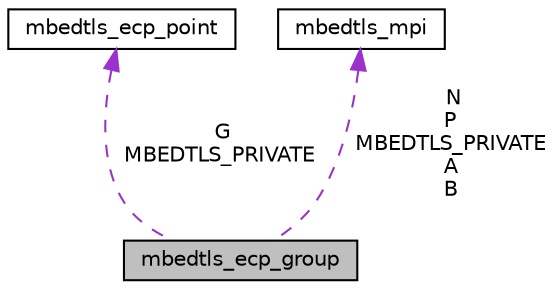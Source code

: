 digraph "mbedtls_ecp_group"
{
 // LATEX_PDF_SIZE
  edge [fontname="Helvetica",fontsize="10",labelfontname="Helvetica",labelfontsize="10"];
  node [fontname="Helvetica",fontsize="10",shape=record];
  Node1 [label="mbedtls_ecp_group",height=0.2,width=0.4,color="black", fillcolor="grey75", style="filled", fontcolor="black",tooltip="The ECP group structure."];
  Node2 -> Node1 [dir="back",color="darkorchid3",fontsize="10",style="dashed",label=" G\nMBEDTLS_PRIVATE" ,fontname="Helvetica"];
  Node2 [label="mbedtls_ecp_point",height=0.2,width=0.4,color="black", fillcolor="white", style="filled",URL="$structmbedtls__ecp__point.html",tooltip="The ECP point structure, in Jacobian coordinates."];
  Node3 -> Node1 [dir="back",color="darkorchid3",fontsize="10",style="dashed",label=" N\nP\nMBEDTLS_PRIVATE\nA\nB" ,fontname="Helvetica"];
  Node3 [label="mbedtls_mpi",height=0.2,width=0.4,color="black", fillcolor="white", style="filled",URL="$structmbedtls__mpi.html",tooltip="MPI structure."];
}
